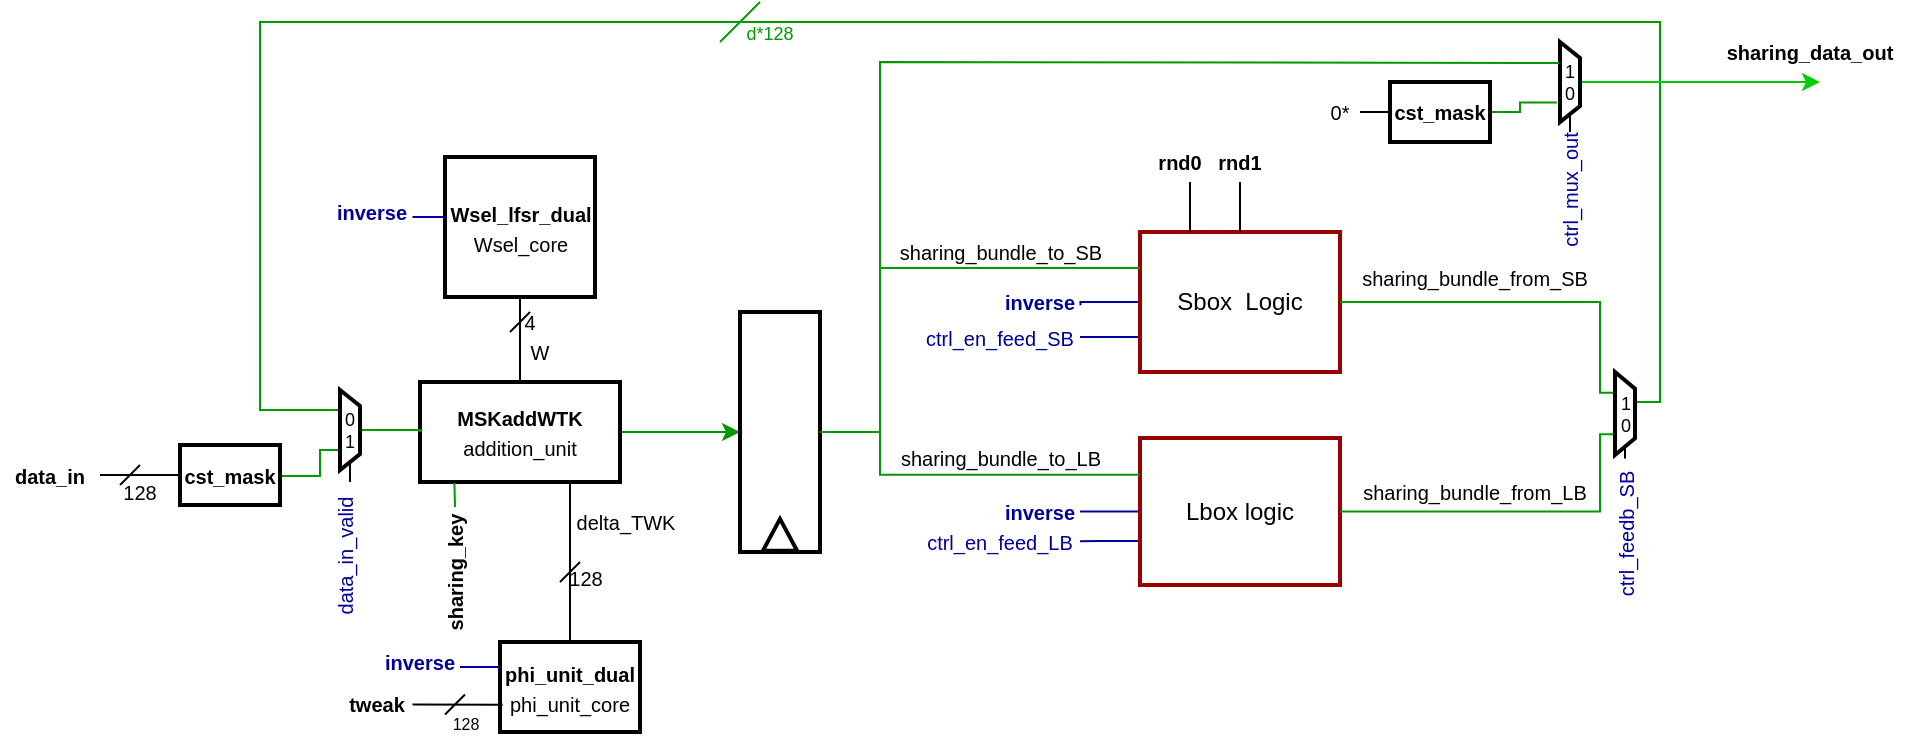 <mxfile version="13.0.1" type="device"><diagram id="FPEp681Mpj3DXdAfdONe" name="Page-1"><mxGraphModel dx="918" dy="530" grid="1" gridSize="10" guides="1" tooltips="1" connect="1" arrows="1" fold="1" page="1" pageScale="1" pageWidth="1169" pageHeight="827" math="1" shadow="0"><root><mxCell id="0"/><mxCell id="1" parent="0"/><mxCell id="KlnwU04_D5utKXPjsDL8-40" style="edgeStyle=orthogonalEdgeStyle;rounded=0;orthogonalLoop=1;jettySize=auto;html=1;exitX=0;exitY=0.75;exitDx=0;exitDy=0;entryX=1;entryY=0.5;entryDx=0;entryDy=0;endArrow=none;endFill=0;strokeColor=#000099;" parent="1" source="KlnwU04_D5utKXPjsDL8-30" target="pll5QFhyPQ6f6TXlyqjo-67" edge="1"><mxGeometry relative="1" as="geometry"/></mxCell><mxCell id="D70fV04s7BNnDUgA7YxX-7" style="edgeStyle=orthogonalEdgeStyle;rounded=0;orthogonalLoop=1;jettySize=auto;html=1;exitX=0;exitY=0.5;exitDx=0;exitDy=0;entryX=1.006;entryY=0.658;entryDx=0;entryDy=0;entryPerimeter=0;endArrow=none;endFill=0;strokeColor=#000099;" parent="1" source="KlnwU04_D5utKXPjsDL8-30" target="D70fV04s7BNnDUgA7YxX-5" edge="1"><mxGeometry relative="1" as="geometry"/></mxCell><mxCell id="KlnwU04_D5utKXPjsDL8-30" value="Sbox&amp;nbsp; Logic" style="rounded=0;whiteSpace=wrap;html=1;strokeWidth=2;fillColor=none;strokeColor=#990000;" parent="1" vertex="1"><mxGeometry x="620" y="245" width="100" height="70" as="geometry"/></mxCell><mxCell id="KlnwU04_D5utKXPjsDL8-41" style="edgeStyle=orthogonalEdgeStyle;rounded=0;orthogonalLoop=1;jettySize=auto;html=1;exitX=0.007;exitY=0.701;exitDx=0;exitDy=0;endArrow=none;endFill=0;strokeColor=#000099;exitPerimeter=0;" parent="1" source="KlnwU04_D5utKXPjsDL8-32" target="pll5QFhyPQ6f6TXlyqjo-68" edge="1"><mxGeometry relative="1" as="geometry"/></mxCell><mxCell id="D70fV04s7BNnDUgA7YxX-8" style="edgeStyle=orthogonalEdgeStyle;rounded=0;orthogonalLoop=1;jettySize=auto;html=1;exitX=0;exitY=0.5;exitDx=0;exitDy=0;entryX=1;entryY=0.5;entryDx=0;entryDy=0;endArrow=none;endFill=0;strokeColor=#000099;" parent="1" source="KlnwU04_D5utKXPjsDL8-32" target="D70fV04s7BNnDUgA7YxX-6" edge="1"><mxGeometry relative="1" as="geometry"/></mxCell><mxCell id="KlnwU04_D5utKXPjsDL8-32" value="Lbox logic" style="rounded=0;whiteSpace=wrap;html=1;strokeWidth=2;fillColor=none;strokeColor=#990000;" parent="1" vertex="1"><mxGeometry x="620" y="348" width="100" height="73.5" as="geometry"/></mxCell><mxCell id="pll5QFhyPQ6f6TXlyqjo-37" style="edgeStyle=orthogonalEdgeStyle;rounded=0;orthogonalLoop=1;jettySize=auto;html=1;exitX=0.5;exitY=0;exitDx=0;exitDy=0;entryX=0.75;entryY=1;entryDx=0;entryDy=0;endArrow=none;endFill=0;" parent="1" source="pll5QFhyPQ6f6TXlyqjo-1" target="pll5QFhyPQ6f6TXlyqjo-12" edge="1"><mxGeometry relative="1" as="geometry"/></mxCell><mxCell id="pll5QFhyPQ6f6TXlyqjo-1" value="&lt;font style=&quot;font-size: 10px&quot;&gt;&lt;b&gt;phi_unit_dual&lt;/b&gt;&lt;br&gt;phi_unit_core&lt;br&gt;&lt;/font&gt;" style="rounded=0;whiteSpace=wrap;html=1;strokeWidth=2;" parent="1" vertex="1"><mxGeometry x="300" y="450" width="70" height="45" as="geometry"/></mxCell><mxCell id="pll5QFhyPQ6f6TXlyqjo-36" style="edgeStyle=orthogonalEdgeStyle;rounded=0;orthogonalLoop=1;jettySize=auto;html=1;exitX=0.5;exitY=1;exitDx=0;exitDy=0;entryX=0.5;entryY=0;entryDx=0;entryDy=0;endArrow=none;endFill=0;" parent="1" source="pll5QFhyPQ6f6TXlyqjo-4" target="pll5QFhyPQ6f6TXlyqjo-12" edge="1"><mxGeometry relative="1" as="geometry"/></mxCell><mxCell id="pll5QFhyPQ6f6TXlyqjo-4" value="&lt;font style=&quot;font-size: 10px&quot;&gt;&lt;span&gt;&lt;b&gt;Wsel_lfsr_dual&lt;/b&gt;&lt;/span&gt;&lt;br&gt;Wsel_core&lt;/font&gt;" style="rounded=0;whiteSpace=wrap;html=1;fontStyle=0;strokeWidth=2;" parent="1" vertex="1"><mxGeometry x="272.5" y="207.5" width="75" height="70" as="geometry"/></mxCell><mxCell id="pll5QFhyPQ6f6TXlyqjo-42" style="edgeStyle=orthogonalEdgeStyle;rounded=0;orthogonalLoop=1;jettySize=auto;html=1;exitX=1;exitY=0.5;exitDx=0;exitDy=0;entryX=0.25;entryY=1;entryDx=0;entryDy=0;endArrow=none;endFill=0;strokeColor=#009900;" parent="1" source="KlnwU04_D5utKXPjsDL8-30" target="pll5QFhyPQ6f6TXlyqjo-40" edge="1"><mxGeometry relative="1" as="geometry"><mxPoint x="740" y="255" as="sourcePoint"/><Array as="points"><mxPoint x="850" y="280"/><mxPoint x="850" y="325"/></Array></mxGeometry></mxCell><mxCell id="pll5QFhyPQ6f6TXlyqjo-43" style="edgeStyle=orthogonalEdgeStyle;rounded=0;orthogonalLoop=1;jettySize=auto;html=1;exitX=1;exitY=0.5;exitDx=0;exitDy=0;entryX=0.75;entryY=1;entryDx=0;entryDy=0;endArrow=none;endFill=0;strokeColor=#009900;" parent="1" source="KlnwU04_D5utKXPjsDL8-32" target="pll5QFhyPQ6f6TXlyqjo-40" edge="1"><mxGeometry relative="1" as="geometry"><mxPoint x="740" y="440.5" as="sourcePoint"/><Array as="points"><mxPoint x="850" y="385"/><mxPoint x="850" y="346"/></Array></mxGeometry></mxCell><mxCell id="pll5QFhyPQ6f6TXlyqjo-17" value="" style="edgeStyle=orthogonalEdgeStyle;rounded=0;orthogonalLoop=1;jettySize=auto;html=1;strokeColor=#009900;" parent="1" source="pll5QFhyPQ6f6TXlyqjo-12" target="pll5QFhyPQ6f6TXlyqjo-15" edge="1"><mxGeometry relative="1" as="geometry"/></mxCell><mxCell id="pll5QFhyPQ6f6TXlyqjo-12" value="&lt;font style=&quot;font-size: 10px&quot;&gt;&lt;b&gt;MSKaddWTK&lt;/b&gt;&lt;br&gt;addition_unit&lt;/font&gt;" style="rounded=0;whiteSpace=wrap;html=1;strokeWidth=2;" parent="1" vertex="1"><mxGeometry x="260" y="320" width="100" height="50" as="geometry"/></mxCell><mxCell id="pll5QFhyPQ6f6TXlyqjo-14" value="" style="group;shadow=0;glass=1;fillColor=none;gradientColor=none;fontStyle=2;strokeWidth=2;" parent="1" vertex="1" connectable="0"><mxGeometry x="420" y="285" width="40" height="120" as="geometry"/></mxCell><mxCell id="pll5QFhyPQ6f6TXlyqjo-15" value="" style="rounded=0;whiteSpace=wrap;html=1;strokeWidth=2;" parent="pll5QFhyPQ6f6TXlyqjo-14" vertex="1"><mxGeometry width="40" height="120.0" as="geometry"/></mxCell><mxCell id="pll5QFhyPQ6f6TXlyqjo-16" value="" style="triangle;whiteSpace=wrap;html=1;strokeWidth=2;rotation=-90;" parent="pll5QFhyPQ6f6TXlyqjo-14" vertex="1"><mxGeometry x="12" y="102.857" width="16" height="17.143" as="geometry"/></mxCell><mxCell id="pll5QFhyPQ6f6TXlyqjo-25" style="edgeStyle=orthogonalEdgeStyle;rounded=0;orthogonalLoop=1;jettySize=auto;html=1;exitX=1;exitY=0.5;exitDx=0;exitDy=0;entryX=0;entryY=0.25;entryDx=0;entryDy=0;endArrow=none;endFill=0;strokeColor=#009900;" parent="1" source="pll5QFhyPQ6f6TXlyqjo-15" target="KlnwU04_D5utKXPjsDL8-30" edge="1"><mxGeometry relative="1" as="geometry"><mxPoint x="635" y="242.5" as="sourcePoint"/><Array as="points"><mxPoint x="490" y="345"/><mxPoint x="490" y="263"/><mxPoint x="620" y="263"/></Array><mxPoint x="610" y="242.5" as="targetPoint"/></mxGeometry></mxCell><mxCell id="pll5QFhyPQ6f6TXlyqjo-35" style="edgeStyle=orthogonalEdgeStyle;rounded=0;orthogonalLoop=1;jettySize=auto;html=1;exitX=0;exitY=0.25;exitDx=0;exitDy=0;entryX=1;entryY=0.5;entryDx=0;entryDy=0;endArrow=none;endFill=0;strokeColor=#009900;" parent="1" source="KlnwU04_D5utKXPjsDL8-32" target="pll5QFhyPQ6f6TXlyqjo-15" edge="1"><mxGeometry relative="1" as="geometry"><Array as="points"><mxPoint x="490" y="366"/><mxPoint x="490" y="345"/></Array><mxPoint x="610" y="428" as="sourcePoint"/></mxGeometry></mxCell><mxCell id="pll5QFhyPQ6f6TXlyqjo-44" style="edgeStyle=orthogonalEdgeStyle;rounded=0;orthogonalLoop=1;jettySize=auto;html=1;exitX=0.5;exitY=0;exitDx=0;exitDy=0;endArrow=none;endFill=0;entryX=0.281;entryY=0.972;entryDx=0;entryDy=0;entryPerimeter=0;strokeColor=#009900;" parent="1" source="pll5QFhyPQ6f6TXlyqjo-40" target="pll5QFhyPQ6f6TXlyqjo-45" edge="1"><mxGeometry relative="1" as="geometry"><mxPoint x="980" y="200" as="targetPoint"/><Array as="points"><mxPoint x="868" y="330"/><mxPoint x="880" y="330"/><mxPoint x="880" y="140"/><mxPoint x="180" y="140"/><mxPoint x="180" y="334"/><mxPoint x="220" y="334"/></Array></mxGeometry></mxCell><mxCell id="pll5QFhyPQ6f6TXlyqjo-40" value="&lt;div style=&quot;font-size: 9px;&quot;&gt;1&lt;/div&gt;&lt;div style=&quot;font-size: 9px;&quot;&gt;0&lt;br style=&quot;font-size: 9px;&quot;&gt;&lt;/div&gt;" style="shape=trapezoid;perimeter=trapezoidPerimeter;whiteSpace=wrap;html=1;shadow=0;glass=1;fillColor=none;gradientColor=none;direction=south;fontSize=9;strokeWidth=2;" parent="1" vertex="1"><mxGeometry x="857.5" y="315" width="10" height="41.5" as="geometry"/></mxCell><mxCell id="pll5QFhyPQ6f6TXlyqjo-41" value="" style="endArrow=none;html=1;shadow=0;strokeColor=#000000;strokeWidth=1;fontSize=9;fontColor=#000000;entryX=1;entryY=0.5;entryDx=0;entryDy=0;exitX=1;exitY=0.5;exitDx=0;exitDy=0;" parent="1" source="pll5QFhyPQ6f6TXlyqjo-66" target="pll5QFhyPQ6f6TXlyqjo-40" edge="1"><mxGeometry width="50" height="50" relative="1" as="geometry"><mxPoint x="835" y="345" as="sourcePoint"/><mxPoint x="840" y="510" as="targetPoint"/></mxGeometry></mxCell><mxCell id="pll5QFhyPQ6f6TXlyqjo-47" style="edgeStyle=orthogonalEdgeStyle;rounded=0;orthogonalLoop=1;jettySize=auto;html=1;exitX=0.5;exitY=0;exitDx=0;exitDy=0;entryX=0;entryY=0.5;entryDx=0;entryDy=0;endArrow=none;endFill=0;strokeColor=#009900;" parent="1" source="pll5QFhyPQ6f6TXlyqjo-45" target="pll5QFhyPQ6f6TXlyqjo-12" edge="1"><mxGeometry relative="1" as="geometry"/></mxCell><mxCell id="pll5QFhyPQ6f6TXlyqjo-49" style="edgeStyle=orthogonalEdgeStyle;rounded=0;orthogonalLoop=1;jettySize=auto;html=1;exitX=0.776;exitY=1.065;exitDx=0;exitDy=0;entryX=1;entryY=0.5;entryDx=0;entryDy=0;endArrow=none;endFill=0;strokeColor=#009900;exitPerimeter=0;" parent="1" source="pll5QFhyPQ6f6TXlyqjo-45" target="pll5QFhyPQ6f6TXlyqjo-48" edge="1"><mxGeometry relative="1" as="geometry"><Array as="points"><mxPoint x="219" y="354"/><mxPoint x="210" y="354"/><mxPoint x="210" y="367"/><mxPoint x="190" y="367"/></Array></mxGeometry></mxCell><mxCell id="pll5QFhyPQ6f6TXlyqjo-45" value="&lt;div style=&quot;font-size: 9px&quot;&gt;0&lt;/div&gt;&lt;div style=&quot;font-size: 9px&quot;&gt;1&lt;/div&gt;" style="shape=trapezoid;perimeter=trapezoidPerimeter;whiteSpace=wrap;html=1;shadow=0;glass=1;fillColor=none;gradientColor=none;direction=south;fontSize=9;strokeWidth=2;" parent="1" vertex="1"><mxGeometry x="220" y="324" width="10" height="40" as="geometry"/></mxCell><mxCell id="pll5QFhyPQ6f6TXlyqjo-46" value="" style="endArrow=none;html=1;shadow=0;strokeColor=#000000;strokeWidth=1;fontSize=9;fontColor=#000000;entryX=1;entryY=0.5;entryDx=0;entryDy=0;exitX=1;exitY=0.5;exitDx=0;exitDy=0;" parent="1" target="pll5QFhyPQ6f6TXlyqjo-45" edge="1"><mxGeometry width="50" height="50" relative="1" as="geometry"><mxPoint x="225" y="370" as="sourcePoint"/><mxPoint x="250" y="535" as="targetPoint"/></mxGeometry></mxCell><mxCell id="pll5QFhyPQ6f6TXlyqjo-48" value="&lt;font style=&quot;font-size: 10px&quot;&gt;&lt;b&gt;cst_mask&lt;/b&gt;&lt;br&gt;&lt;/font&gt;" style="rounded=0;whiteSpace=wrap;html=1;strokeWidth=2;" parent="1" vertex="1"><mxGeometry x="140" y="351.5" width="50" height="30" as="geometry"/></mxCell><mxCell id="pll5QFhyPQ6f6TXlyqjo-52" style="edgeStyle=orthogonalEdgeStyle;rounded=0;orthogonalLoop=1;jettySize=auto;html=1;exitX=1;exitY=0.5;exitDx=0;exitDy=0;entryX=0;entryY=0.5;entryDx=0;entryDy=0;endArrow=none;endFill=0;" parent="1" source="pll5QFhyPQ6f6TXlyqjo-50" target="pll5QFhyPQ6f6TXlyqjo-48" edge="1"><mxGeometry relative="1" as="geometry"/></mxCell><mxCell id="pll5QFhyPQ6f6TXlyqjo-50" value="&lt;b&gt;&lt;font style=&quot;font-size: 10px&quot;&gt;data_in&lt;/font&gt;&lt;/b&gt;" style="text;html=1;strokeColor=none;fillColor=none;align=center;verticalAlign=middle;whiteSpace=wrap;rounded=0;" parent="1" vertex="1"><mxGeometry x="50" y="361.5" width="50" height="10" as="geometry"/></mxCell><mxCell id="ZPHfzHhVZ5ma6ckAHnq3-5" style="edgeStyle=orthogonalEdgeStyle;rounded=0;orthogonalLoop=1;jettySize=auto;html=1;exitX=1;exitY=0.5;exitDx=0;exitDy=0;entryX=0.019;entryY=0.696;entryDx=0;entryDy=0;entryPerimeter=0;endArrow=none;endFill=0;strokeColor=#000000;" parent="1" source="pll5QFhyPQ6f6TXlyqjo-53" target="pll5QFhyPQ6f6TXlyqjo-1" edge="1"><mxGeometry relative="1" as="geometry"/></mxCell><mxCell id="pll5QFhyPQ6f6TXlyqjo-53" value="&lt;b&gt;&lt;font style=&quot;font-size: 10px&quot;&gt;tweak&lt;/font&gt;&lt;/b&gt;" style="text;html=1;strokeColor=none;fillColor=none;align=center;verticalAlign=middle;whiteSpace=wrap;rounded=0;" parent="1" vertex="1"><mxGeometry x="221.25" y="475" width="35" height="12.5" as="geometry"/></mxCell><mxCell id="ZPHfzHhVZ5ma6ckAHnq3-3" style="edgeStyle=orthogonalEdgeStyle;rounded=0;orthogonalLoop=1;jettySize=auto;html=1;exitX=1;exitY=0.75;exitDx=0;exitDy=0;endArrow=none;endFill=0;strokeColor=#000099;" parent="1" source="pll5QFhyPQ6f6TXlyqjo-55" edge="1"><mxGeometry relative="1" as="geometry"><mxPoint x="300" y="462" as="targetPoint"/></mxGeometry></mxCell><mxCell id="pll5QFhyPQ6f6TXlyqjo-55" value="&lt;font color=&quot;#000099&quot; size=&quot;1&quot;&gt;&lt;b&gt;inverse&lt;/b&gt;&lt;/font&gt;" style="text;html=1;strokeColor=none;fillColor=none;align=center;verticalAlign=middle;whiteSpace=wrap;rounded=0;" parent="1" vertex="1"><mxGeometry x="240" y="455" width="40" height="10" as="geometry"/></mxCell><mxCell id="pll5QFhyPQ6f6TXlyqjo-57" value="&lt;font style=&quot;font-size: 10px&quot;&gt;delta_TWK&lt;/font&gt;" style="text;html=1;strokeColor=none;fillColor=none;align=center;verticalAlign=middle;whiteSpace=wrap;rounded=0;" parent="1" vertex="1"><mxGeometry x="337.5" y="379.75" width="50" height="20" as="geometry"/></mxCell><mxCell id="pll5QFhyPQ6f6TXlyqjo-59" value="&lt;font style=&quot;font-size: 10px&quot;&gt;W&lt;/font&gt;" style="text;html=1;strokeColor=none;fillColor=none;align=center;verticalAlign=middle;whiteSpace=wrap;rounded=0;" parent="1" vertex="1"><mxGeometry x="310" y="295" width="20" height="20" as="geometry"/></mxCell><mxCell id="pll5QFhyPQ6f6TXlyqjo-66" value="&lt;font style=&quot;font-size: 10px&quot; color=&quot;#000099&quot;&gt;ctrl_feedb_SB&lt;/font&gt;" style="text;html=1;strokeColor=none;fillColor=none;align=center;verticalAlign=middle;whiteSpace=wrap;rounded=0;rotation=-90;" parent="1" vertex="1"><mxGeometry x="825" y="390" width="75" height="11.5" as="geometry"/></mxCell><mxCell id="pll5QFhyPQ6f6TXlyqjo-67" value="&lt;font style=&quot;font-size: 10px&quot; color=&quot;#000099&quot;&gt;ctrl_en_feed_SB&lt;/font&gt;" style="text;html=1;strokeColor=none;fillColor=none;align=center;verticalAlign=middle;whiteSpace=wrap;rounded=0;rotation=0;" parent="1" vertex="1"><mxGeometry x="510" y="285" width="80" height="25" as="geometry"/></mxCell><mxCell id="pll5QFhyPQ6f6TXlyqjo-68" value="&lt;font style=&quot;font-size: 10px&quot; color=&quot;#000099&quot;&gt;ctrl_en_feed_LB&lt;/font&gt;" style="text;html=1;strokeColor=none;fillColor=none;align=center;verticalAlign=middle;whiteSpace=wrap;rounded=0;rotation=0;" parent="1" vertex="1"><mxGeometry x="510" y="390" width="80" height="19.25" as="geometry"/></mxCell><mxCell id="pll5QFhyPQ6f6TXlyqjo-69" value="&lt;font style=&quot;font-size: 10px&quot; color=&quot;#000099&quot;&gt;data_in_valid&lt;br&gt;&lt;/font&gt;" style="text;html=1;strokeColor=none;fillColor=none;align=center;verticalAlign=middle;whiteSpace=wrap;rounded=0;rotation=-90;" parent="1" vertex="1"><mxGeometry x="188.75" y="401.5" width="67.5" height="11.5" as="geometry"/></mxCell><mxCell id="KlnwU04_D5utKXPjsDL8-2" style="edgeStyle=orthogonalEdgeStyle;rounded=0;orthogonalLoop=1;jettySize=auto;html=1;exitX=1;exitY=0.5;exitDx=0;exitDy=0;entryX=0.172;entryY=1.008;entryDx=0;entryDy=0;entryPerimeter=0;endArrow=none;endFill=0;strokeColor=#009900;" parent="1" source="ZPHfzHhVZ5ma6ckAHnq3-6" target="pll5QFhyPQ6f6TXlyqjo-12" edge="1"><mxGeometry relative="1" as="geometry"/></mxCell><mxCell id="ZPHfzHhVZ5ma6ckAHnq3-6" value="&lt;font style=&quot;font-size: 10px&quot;&gt;&lt;b&gt;sharing_key&lt;/b&gt;&lt;/font&gt;" style="text;html=1;strokeColor=none;fillColor=none;align=center;verticalAlign=middle;whiteSpace=wrap;rounded=0;rotation=-90;" parent="1" vertex="1"><mxGeometry x="245" y="405" width="65" height="20" as="geometry"/></mxCell><mxCell id="KlnwU04_D5utKXPjsDL8-9" style="edgeStyle=orthogonalEdgeStyle;rounded=0;orthogonalLoop=1;jettySize=auto;html=1;exitX=0.756;exitY=1.156;exitDx=0;exitDy=0;entryX=1;entryY=0.5;entryDx=0;entryDy=0;endArrow=none;endFill=0;strokeColor=#009900;exitPerimeter=0;" parent="1" source="KlnwU04_D5utKXPjsDL8-3" target="KlnwU04_D5utKXPjsDL8-8" edge="1"><mxGeometry relative="1" as="geometry"><Array as="points"><mxPoint x="810" y="180"/><mxPoint x="810" y="185"/></Array></mxGeometry></mxCell><mxCell id="KlnwU04_D5utKXPjsDL8-13" style="edgeStyle=orthogonalEdgeStyle;rounded=0;orthogonalLoop=1;jettySize=auto;html=1;exitX=0.5;exitY=0;exitDx=0;exitDy=0;endArrow=classic;endFill=1;strokeColor=#00CC00;" parent="1" source="KlnwU04_D5utKXPjsDL8-3" edge="1"><mxGeometry relative="1" as="geometry"><mxPoint x="960" y="170" as="targetPoint"/></mxGeometry></mxCell><mxCell id="KlnwU04_D5utKXPjsDL8-3" value="&lt;div style=&quot;font-size: 9px;&quot;&gt;1&lt;/div&gt;&lt;div style=&quot;font-size: 9px;&quot;&gt;0&lt;br style=&quot;font-size: 9px;&quot;&gt;&lt;/div&gt;" style="shape=trapezoid;perimeter=trapezoidPerimeter;whiteSpace=wrap;html=1;shadow=0;glass=1;fillColor=none;gradientColor=none;direction=south;fontSize=9;strokeWidth=2;" parent="1" vertex="1"><mxGeometry x="830" y="150" width="10" height="40" as="geometry"/></mxCell><mxCell id="KlnwU04_D5utKXPjsDL8-4" value="" style="endArrow=none;html=1;shadow=0;strokeColor=#000000;strokeWidth=1;fontSize=9;fontColor=#000000;entryX=1;entryY=0.5;entryDx=0;entryDy=0;exitX=1;exitY=0.5;exitDx=0;exitDy=0;" parent="1" target="KlnwU04_D5utKXPjsDL8-3" edge="1"><mxGeometry width="50" height="50" relative="1" as="geometry"><mxPoint x="835" y="195" as="sourcePoint"/><mxPoint x="860" y="360" as="targetPoint"/></mxGeometry></mxCell><mxCell id="KlnwU04_D5utKXPjsDL8-5" value="&lt;font style=&quot;font-size: 10px&quot; color=&quot;#000099&quot;&gt;ctrl_mux_out&lt;br&gt;&lt;/font&gt;" style="text;html=1;strokeColor=none;fillColor=none;align=center;verticalAlign=middle;whiteSpace=wrap;rounded=0;rotation=-90;" parent="1" vertex="1"><mxGeometry x="802.5" y="218.5" width="65" height="11.5" as="geometry"/></mxCell><mxCell id="KlnwU04_D5utKXPjsDL8-7" value="" style="endArrow=none;html=1;strokeColor=#009900;entryX=0.263;entryY=1.044;entryDx=0;entryDy=0;exitX=1;exitY=0.5;exitDx=0;exitDy=0;rounded=0;entryPerimeter=0;" parent="1" source="pll5QFhyPQ6f6TXlyqjo-15" target="KlnwU04_D5utKXPjsDL8-3" edge="1"><mxGeometry width="50" height="50" relative="1" as="geometry"><mxPoint x="660" y="280" as="sourcePoint"/><mxPoint x="710" y="230" as="targetPoint"/><Array as="points"><mxPoint x="490" y="345"/><mxPoint x="490" y="160"/></Array></mxGeometry></mxCell><mxCell id="KlnwU04_D5utKXPjsDL8-8" value="&lt;font style=&quot;font-size: 10px&quot;&gt;&lt;b&gt;cst_mask&lt;/b&gt;&lt;br&gt;&lt;/font&gt;" style="rounded=0;whiteSpace=wrap;html=1;strokeWidth=2;" parent="1" vertex="1"><mxGeometry x="745" y="170" width="50" height="30" as="geometry"/></mxCell><mxCell id="KlnwU04_D5utKXPjsDL8-12" style="edgeStyle=orthogonalEdgeStyle;rounded=0;orthogonalLoop=1;jettySize=auto;html=1;exitX=1;exitY=0.5;exitDx=0;exitDy=0;entryX=0;entryY=0.5;entryDx=0;entryDy=0;endArrow=none;endFill=0;strokeColor=#000000;" parent="1" target="KlnwU04_D5utKXPjsDL8-8" edge="1"><mxGeometry relative="1" as="geometry"><mxPoint x="730" y="185" as="sourcePoint"/></mxGeometry></mxCell><mxCell id="KlnwU04_D5utKXPjsDL8-10" value="&lt;font style=&quot;font-size: 10px&quot;&gt;0*&lt;/font&gt;" style="text;html=1;strokeColor=none;fillColor=none;align=center;verticalAlign=middle;whiteSpace=wrap;rounded=0;" parent="1" vertex="1"><mxGeometry x="710" y="175" width="20" height="20" as="geometry"/></mxCell><mxCell id="KlnwU04_D5utKXPjsDL8-14" value="&lt;b&gt;&lt;font style=&quot;font-size: 10px&quot;&gt;sharing_data_out&lt;/font&gt;&lt;/b&gt;" style="text;html=1;strokeColor=none;fillColor=none;align=center;verticalAlign=middle;whiteSpace=wrap;rounded=0;" parent="1" vertex="1"><mxGeometry x="900" y="140" width="110" height="30" as="geometry"/></mxCell><mxCell id="KlnwU04_D5utKXPjsDL8-16" style="edgeStyle=orthogonalEdgeStyle;rounded=0;orthogonalLoop=1;jettySize=auto;html=1;exitX=1;exitY=0.75;exitDx=0;exitDy=0;entryX=-0.003;entryY=0.437;entryDx=0;entryDy=0;entryPerimeter=0;endArrow=none;endFill=0;strokeColor=#000099;" parent="1" source="KlnwU04_D5utKXPjsDL8-15" target="pll5QFhyPQ6f6TXlyqjo-4" edge="1"><mxGeometry relative="1" as="geometry"/></mxCell><mxCell id="KlnwU04_D5utKXPjsDL8-15" value="&lt;font color=&quot;#000099&quot; size=&quot;1&quot;&gt;&lt;b&gt;inverse&lt;/b&gt;&lt;/font&gt;" style="text;html=1;strokeColor=none;fillColor=none;align=center;verticalAlign=middle;whiteSpace=wrap;rounded=0;" parent="1" vertex="1"><mxGeometry x="216.25" y="230" width="40" height="10" as="geometry"/></mxCell><mxCell id="KlnwU04_D5utKXPjsDL8-18" value="" style="endArrow=none;html=1;strokeColor=#000000;" parent="1" edge="1"><mxGeometry width="50" height="50" relative="1" as="geometry"><mxPoint x="110" y="371.5" as="sourcePoint"/><mxPoint x="120" y="361.5" as="targetPoint"/><Array as="points"><mxPoint x="110" y="371.5"/></Array></mxGeometry></mxCell><mxCell id="KlnwU04_D5utKXPjsDL8-19" value="&lt;font style=&quot;font-size: 10px&quot;&gt;128&lt;/font&gt;" style="text;html=1;strokeColor=none;fillColor=none;align=center;verticalAlign=middle;whiteSpace=wrap;rounded=0;" parent="1" vertex="1"><mxGeometry x="110" y="370" width="20" height="10" as="geometry"/></mxCell><mxCell id="KlnwU04_D5utKXPjsDL8-20" value="" style="endArrow=none;html=1;strokeColor=#000000;" parent="1" edge="1"><mxGeometry width="50" height="50" relative="1" as="geometry"><mxPoint x="272.5" y="486.25" as="sourcePoint"/><mxPoint x="282.5" y="476.25" as="targetPoint"/></mxGeometry></mxCell><mxCell id="KlnwU04_D5utKXPjsDL8-21" value="&lt;font style=&quot;font-size: 8px&quot;&gt;128&lt;/font&gt;" style="text;html=1;strokeColor=none;fillColor=none;align=center;verticalAlign=middle;whiteSpace=wrap;rounded=0;" parent="1" vertex="1"><mxGeometry x="272.5" y="485" width="20" height="10" as="geometry"/></mxCell><mxCell id="KlnwU04_D5utKXPjsDL8-22" value="" style="endArrow=none;html=1;strokeColor=#009900;" parent="1" edge="1"><mxGeometry width="50" height="50" relative="1" as="geometry"><mxPoint x="410" y="150" as="sourcePoint"/><mxPoint x="430" y="130" as="targetPoint"/></mxGeometry></mxCell><mxCell id="KlnwU04_D5utKXPjsDL8-23" value="&lt;font color=&quot;#009900&quot; style=&quot;font-size: 9px&quot;&gt;d*128&lt;/font&gt;" style="text;html=1;strokeColor=none;fillColor=none;align=center;verticalAlign=middle;whiteSpace=wrap;rounded=0;" parent="1" vertex="1"><mxGeometry x="420" y="140" width="30" height="10" as="geometry"/></mxCell><mxCell id="KlnwU04_D5utKXPjsDL8-25" value="" style="endArrow=none;html=1;strokeColor=#000000;" parent="1" edge="1"><mxGeometry width="50" height="50" relative="1" as="geometry"><mxPoint x="330" y="420" as="sourcePoint"/><mxPoint x="340" y="410" as="targetPoint"/></mxGeometry></mxCell><mxCell id="KlnwU04_D5utKXPjsDL8-26" value="&lt;font style=&quot;font-size: 10px&quot;&gt;128&lt;/font&gt;" style="text;html=1;strokeColor=none;fillColor=none;align=center;verticalAlign=middle;whiteSpace=wrap;rounded=0;" parent="1" vertex="1"><mxGeometry x="337.5" y="413" width="10" height="10" as="geometry"/></mxCell><mxCell id="KlnwU04_D5utKXPjsDL8-27" value="" style="endArrow=none;html=1;strokeColor=#000000;" parent="1" edge="1"><mxGeometry width="50" height="50" relative="1" as="geometry"><mxPoint x="305" y="295" as="sourcePoint"/><mxPoint x="315" y="285" as="targetPoint"/></mxGeometry></mxCell><mxCell id="KlnwU04_D5utKXPjsDL8-29" value="&lt;font style=&quot;font-size: 10px&quot;&gt;4&lt;/font&gt;" style="text;html=1;strokeColor=none;fillColor=none;align=center;verticalAlign=middle;whiteSpace=wrap;rounded=0;" parent="1" vertex="1"><mxGeometry x="310" y="285" width="10" height="10" as="geometry"/></mxCell><mxCell id="D70fV04s7BNnDUgA7YxX-1" value="&lt;font style=&quot;font-size: 10px&quot;&gt;sharing_bundle_to_SB&lt;/font&gt;" style="text;html=1;strokeColor=none;fillColor=none;align=center;verticalAlign=middle;whiteSpace=wrap;rounded=0;" parent="1" vertex="1"><mxGeometry x="497.5" y="245" width="105" height="20" as="geometry"/></mxCell><mxCell id="D70fV04s7BNnDUgA7YxX-2" value="&lt;font style=&quot;font-size: 10px&quot;&gt;sharing_bundle_to_LB&lt;/font&gt;" style="text;html=1;strokeColor=none;fillColor=none;align=center;verticalAlign=middle;whiteSpace=wrap;rounded=0;" parent="1" vertex="1"><mxGeometry x="497.5" y="348" width="105" height="20" as="geometry"/></mxCell><mxCell id="D70fV04s7BNnDUgA7YxX-3" value="&lt;font style=&quot;font-size: 10px&quot;&gt;sharing_bundle_from_SB&lt;/font&gt;" style="text;html=1;strokeColor=none;fillColor=none;align=center;verticalAlign=middle;whiteSpace=wrap;rounded=0;" parent="1" vertex="1"><mxGeometry x="735" y="257.5" width="105" height="20" as="geometry"/></mxCell><mxCell id="D70fV04s7BNnDUgA7YxX-4" value="&lt;font style=&quot;font-size: 10px&quot;&gt;sharing_bundle_from_LB&lt;/font&gt;" style="text;html=1;strokeColor=none;fillColor=none;align=center;verticalAlign=middle;whiteSpace=wrap;rounded=0;" parent="1" vertex="1"><mxGeometry x="735" y="365" width="105" height="20" as="geometry"/></mxCell><mxCell id="D70fV04s7BNnDUgA7YxX-5" value="&lt;font color=&quot;#000099&quot; size=&quot;1&quot;&gt;&lt;b&gt;inverse&lt;/b&gt;&lt;/font&gt;" style="text;html=1;strokeColor=none;fillColor=none;align=center;verticalAlign=middle;whiteSpace=wrap;rounded=0;" parent="1" vertex="1"><mxGeometry x="550" y="275" width="40" height="10" as="geometry"/></mxCell><mxCell id="D70fV04s7BNnDUgA7YxX-6" value="&lt;font color=&quot;#000099&quot; size=&quot;1&quot;&gt;&lt;b&gt;inverse&lt;/b&gt;&lt;/font&gt;" style="text;html=1;strokeColor=none;fillColor=none;align=center;verticalAlign=middle;whiteSpace=wrap;rounded=0;" parent="1" vertex="1"><mxGeometry x="550" y="379.75" width="40" height="10" as="geometry"/></mxCell><mxCell id="5SfUgd6ORT-_0sbLYQ5A-1" value="" style="endArrow=none;html=1;strokeColor=#000000;entryX=0.25;entryY=0;entryDx=0;entryDy=0;endFill=0;" edge="1" parent="1" target="KlnwU04_D5utKXPjsDL8-30"><mxGeometry width="50" height="50" relative="1" as="geometry"><mxPoint x="645" y="220" as="sourcePoint"/><mxPoint x="690" y="220" as="targetPoint"/></mxGeometry></mxCell><mxCell id="5SfUgd6ORT-_0sbLYQ5A-2" value="" style="endArrow=none;html=1;strokeColor=#000000;entryX=0.5;entryY=0;entryDx=0;entryDy=0;endFill=0;" edge="1" parent="1" target="KlnwU04_D5utKXPjsDL8-30"><mxGeometry width="50" height="50" relative="1" as="geometry"><mxPoint x="670" y="220" as="sourcePoint"/><mxPoint x="655" y="255" as="targetPoint"/></mxGeometry></mxCell><mxCell id="5SfUgd6ORT-_0sbLYQ5A-3" value="&lt;b&gt;&lt;font style=&quot;font-size: 10px&quot;&gt;rnd0&lt;/font&gt;&lt;/b&gt;" style="text;html=1;strokeColor=none;fillColor=none;align=center;verticalAlign=middle;whiteSpace=wrap;rounded=0;" vertex="1" parent="1"><mxGeometry x="630" y="200" width="20" height="20" as="geometry"/></mxCell><mxCell id="5SfUgd6ORT-_0sbLYQ5A-4" value="&lt;b&gt;&lt;font style=&quot;font-size: 10px&quot;&gt;rnd1&lt;/font&gt;&lt;/b&gt;" style="text;html=1;strokeColor=none;fillColor=none;align=center;verticalAlign=middle;whiteSpace=wrap;rounded=0;" vertex="1" parent="1"><mxGeometry x="650" y="200" width="40" height="20" as="geometry"/></mxCell></root></mxGraphModel></diagram></mxfile>